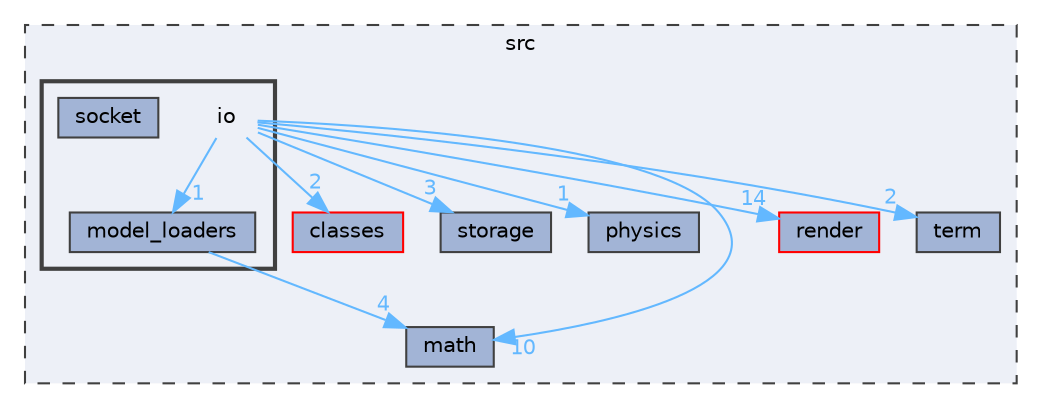 digraph "src/io"
{
 // LATEX_PDF_SIZE
  bgcolor="transparent";
  edge [fontname=Helvetica,fontsize=10,labelfontname=Helvetica,labelfontsize=10];
  node [fontname=Helvetica,fontsize=10,shape=box,height=0.2,width=0.4];
  compound=true
  subgraph clusterdir_68267d1309a1af8e8297ef4c3efbcdba {
    graph [ bgcolor="#edf0f7", pencolor="grey25", label="src", fontname=Helvetica,fontsize=10 style="filled,dashed", URL="dir_68267d1309a1af8e8297ef4c3efbcdba.html",tooltip=""]
  dir_018e9aafb459e6e1a4953404cb0c0b1d [label="classes", fillcolor="#a2b4d6", color="red", style="filled", URL="dir_018e9aafb459e6e1a4953404cb0c0b1d.html",tooltip=""];
  dir_452baf35e1d7639c9f2a5ece4ec85855 [label="storage", fillcolor="#a2b4d6", color="grey25", style="filled", URL="dir_452baf35e1d7639c9f2a5ece4ec85855.html",tooltip=""];
  dir_8250e12e5a19acb8ece30f1703b6dc16 [label="physics", fillcolor="#a2b4d6", color="grey25", style="filled", URL="dir_8250e12e5a19acb8ece30f1703b6dc16.html",tooltip=""];
  dir_ae9a93452e2a84339148a16bcf2eb561 [label="math", fillcolor="#a2b4d6", color="grey25", style="filled", URL="dir_ae9a93452e2a84339148a16bcf2eb561.html",tooltip=""];
  dir_e488ee1cea97fb16abdb5ccc78d2123b [label="render", fillcolor="#a2b4d6", color="red", style="filled", URL="dir_e488ee1cea97fb16abdb5ccc78d2123b.html",tooltip=""];
  dir_f015963f69ae14c534311f2118856536 [label="term", fillcolor="#a2b4d6", color="grey25", style="filled", URL="dir_f015963f69ae14c534311f2118856536.html",tooltip=""];
  subgraph clusterdir_c184e51c84f2c3f0345bbc8a0d75d3e1 {
    graph [ bgcolor="#edf0f7", pencolor="grey25", label="", fontname=Helvetica,fontsize=10 style="filled,bold", URL="dir_c184e51c84f2c3f0345bbc8a0d75d3e1.html",tooltip=""]
    dir_c184e51c84f2c3f0345bbc8a0d75d3e1 [shape=plaintext, label="io"];
  dir_5cf609af6c39cb1b550954c4a9b49fff [label="model_loaders", fillcolor="#a2b4d6", color="grey25", style="filled", URL="dir_5cf609af6c39cb1b550954c4a9b49fff.html",tooltip=""];
  dir_ef516d76f21f096676b9e6c12b74d1fb [label="socket", fillcolor="#a2b4d6", color="grey25", style="filled", URL="dir_ef516d76f21f096676b9e6c12b74d1fb.html",tooltip=""];
  }
  }
  dir_c184e51c84f2c3f0345bbc8a0d75d3e1->dir_018e9aafb459e6e1a4953404cb0c0b1d [headlabel="2", labeldistance=1.5 headhref="dir_000008_000001.html" href="dir_000008_000001.html" color="steelblue1" fontcolor="steelblue1"];
  dir_c184e51c84f2c3f0345bbc8a0d75d3e1->dir_452baf35e1d7639c9f2a5ece4ec85855 [headlabel="3", labeldistance=1.5 headhref="dir_000008_000022.html" href="dir_000008_000022.html" color="steelblue1" fontcolor="steelblue1"];
  dir_c184e51c84f2c3f0345bbc8a0d75d3e1->dir_5cf609af6c39cb1b550954c4a9b49fff [headlabel="1", labeldistance=1.5 headhref="dir_000008_000012.html" href="dir_000008_000012.html" color="steelblue1" fontcolor="steelblue1"];
  dir_c184e51c84f2c3f0345bbc8a0d75d3e1->dir_8250e12e5a19acb8ece30f1703b6dc16 [headlabel="1", labeldistance=1.5 headhref="dir_000008_000015.html" href="dir_000008_000015.html" color="steelblue1" fontcolor="steelblue1"];
  dir_c184e51c84f2c3f0345bbc8a0d75d3e1->dir_ae9a93452e2a84339148a16bcf2eb561 [headlabel="10", labeldistance=1.5 headhref="dir_000008_000011.html" href="dir_000008_000011.html" color="steelblue1" fontcolor="steelblue1"];
  dir_c184e51c84f2c3f0345bbc8a0d75d3e1->dir_e488ee1cea97fb16abdb5ccc78d2123b [headlabel="14", labeldistance=1.5 headhref="dir_000008_000017.html" href="dir_000008_000017.html" color="steelblue1" fontcolor="steelblue1"];
  dir_c184e51c84f2c3f0345bbc8a0d75d3e1->dir_f015963f69ae14c534311f2118856536 [headlabel="2", labeldistance=1.5 headhref="dir_000008_000023.html" href="dir_000008_000023.html" color="steelblue1" fontcolor="steelblue1"];
  dir_5cf609af6c39cb1b550954c4a9b49fff->dir_ae9a93452e2a84339148a16bcf2eb561 [headlabel="4", labeldistance=1.5 headhref="dir_000012_000011.html" href="dir_000012_000011.html" color="steelblue1" fontcolor="steelblue1"];
}
